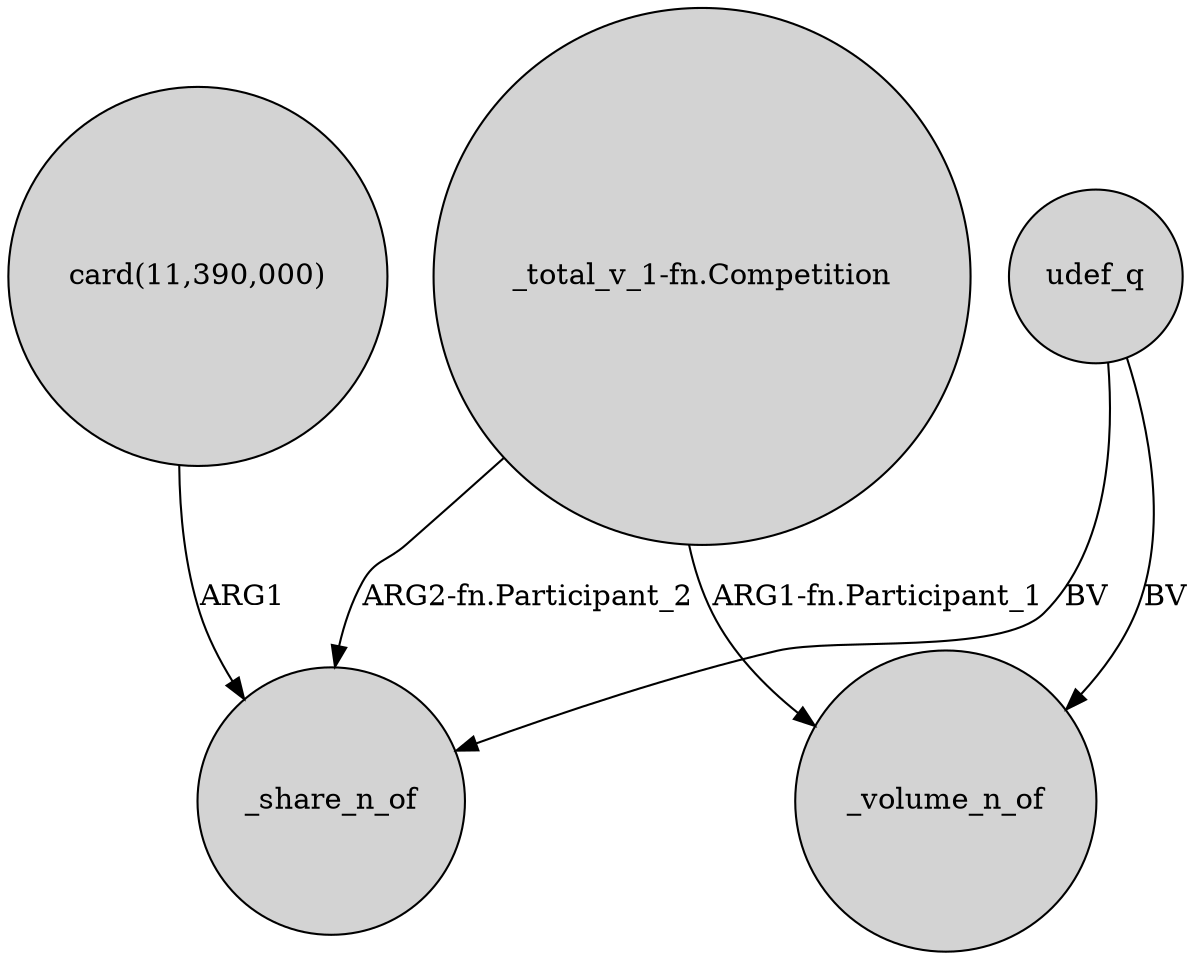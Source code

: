 digraph {
	node [shape=circle style=filled]
	"card(11,390,000)" -> _share_n_of [label=ARG1]
	udef_q -> _share_n_of [label=BV]
	udef_q -> _volume_n_of [label=BV]
	"_total_v_1-fn.Competition" -> _volume_n_of [label="ARG1-fn.Participant_1"]
	"_total_v_1-fn.Competition" -> _share_n_of [label="ARG2-fn.Participant_2"]
}
